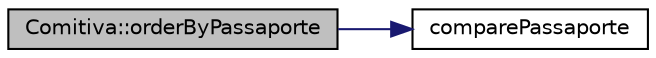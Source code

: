 digraph "Comitiva::orderByPassaporte"
{
 // LATEX_PDF_SIZE
  edge [fontname="Helvetica",fontsize="10",labelfontname="Helvetica",labelfontsize="10"];
  node [fontname="Helvetica",fontsize="10",shape=record];
  rankdir="LR";
  Node1 [label="Comitiva::orderByPassaporte",height=0.2,width=0.4,color="black", fillcolor="grey75", style="filled", fontcolor="black",tooltip="Mostra todos os elementos ordenados por passaporte."];
  Node1 -> Node2 [color="midnightblue",fontsize="10",style="solid",fontname="Helvetica"];
  Node2 [label="comparePassaporte",height=0.2,width=0.4,color="black", fillcolor="white", style="filled",URL="$_comitiva_8cpp.html#ab3997406c76166e6e29e16f212529641",tooltip=" "];
}

